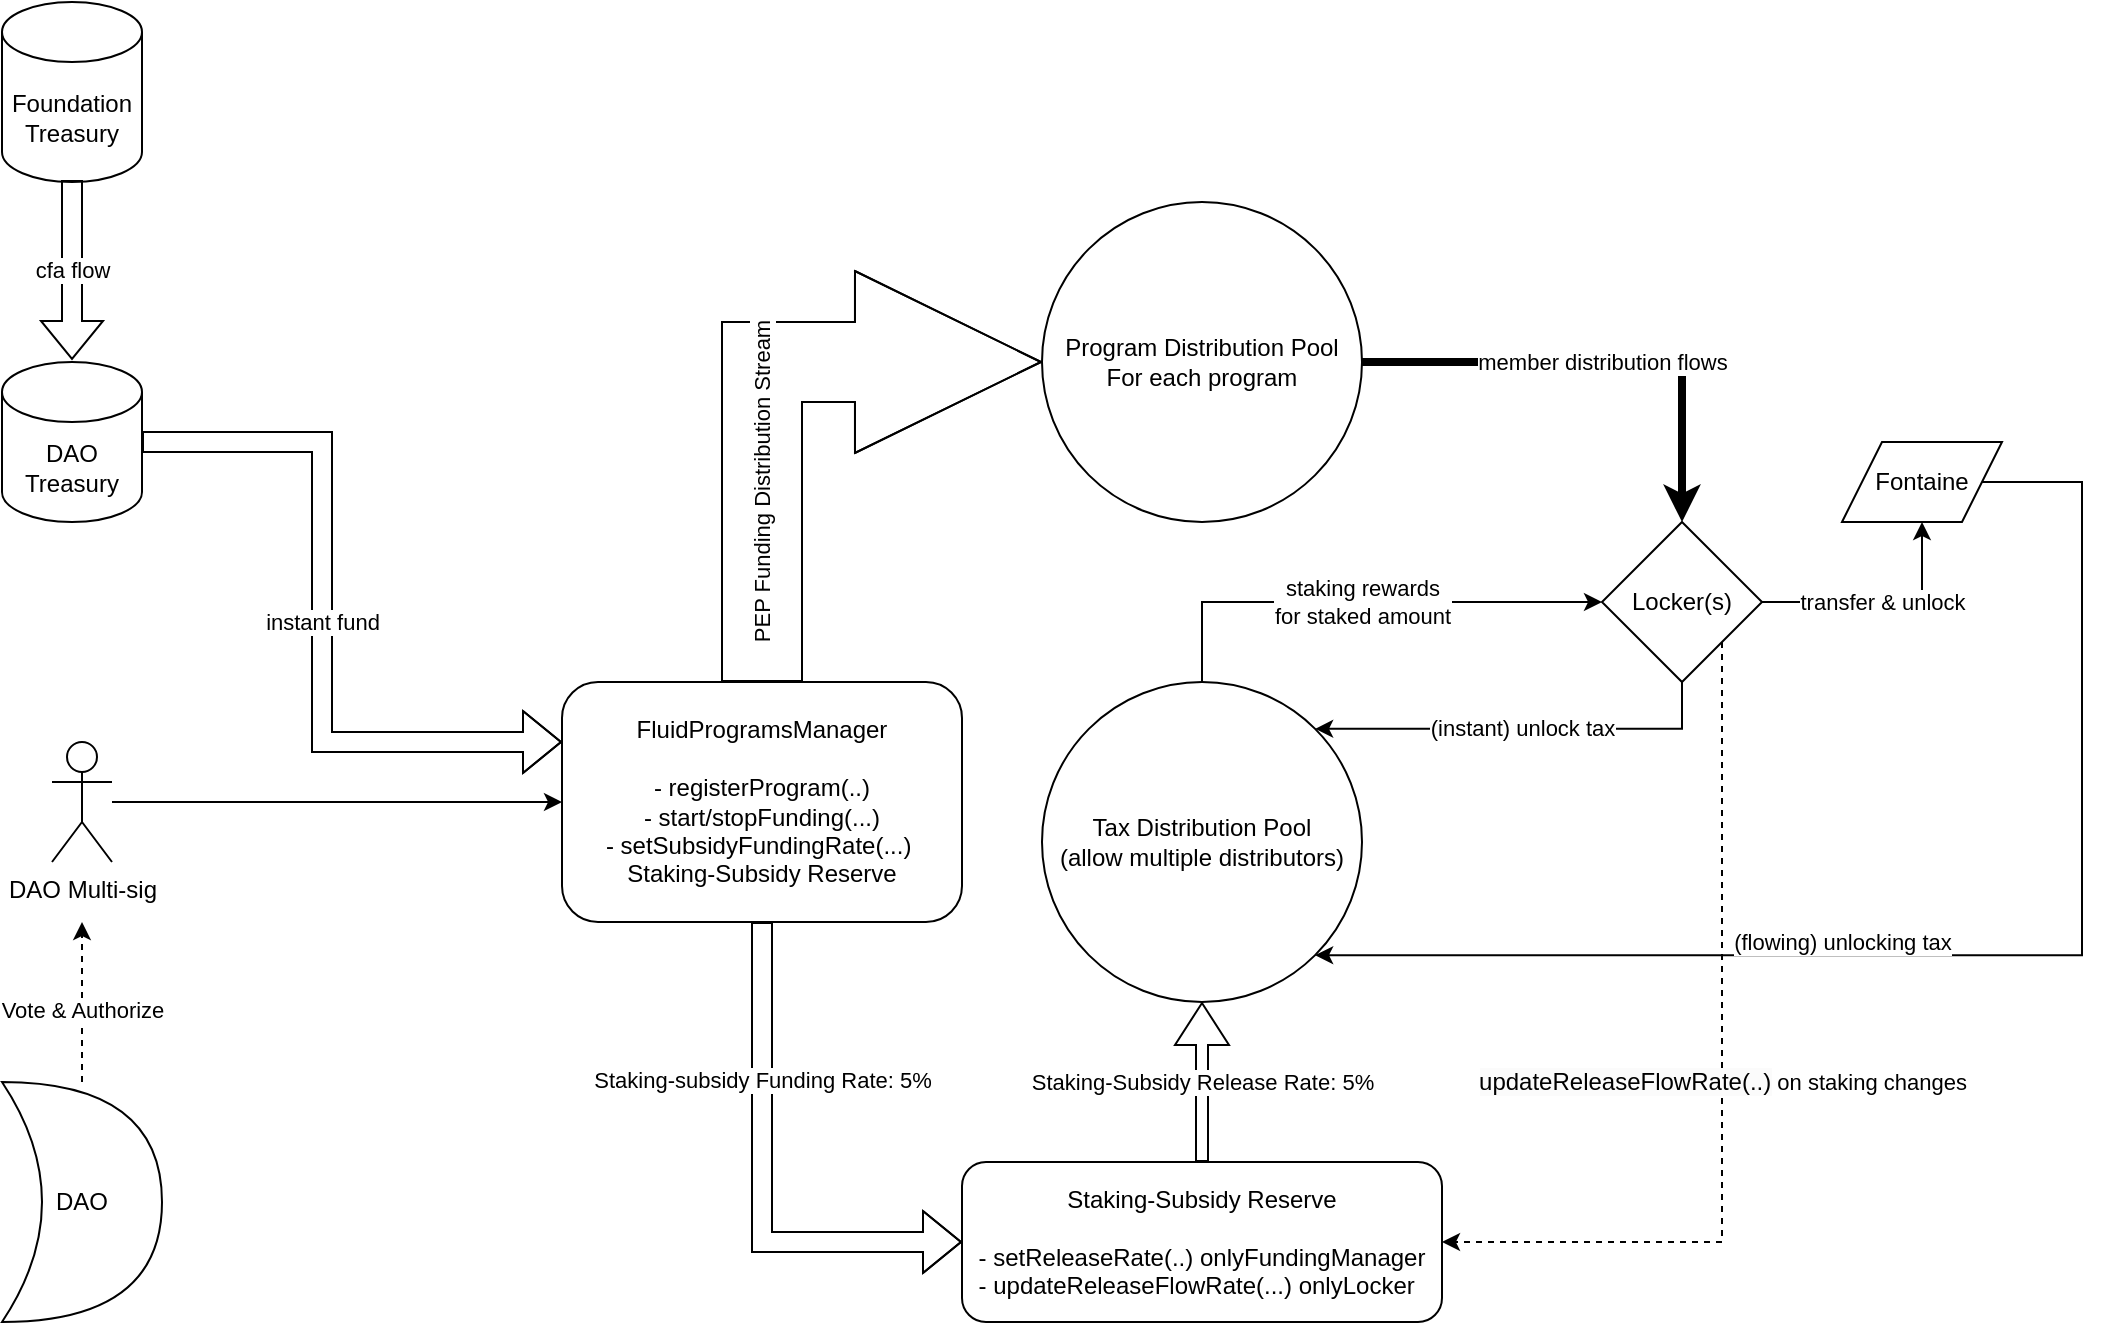 <mxfile>
    <diagram id="fZaOFZF0WYeOhrvYBxzz" name="System View">
        <mxGraphModel dx="1023" dy="729" grid="1" gridSize="10" guides="1" tooltips="1" connect="1" arrows="1" fold="1" page="1" pageScale="1" pageWidth="1169" pageHeight="827" math="0" shadow="0">
            <root>
                <mxCell id="0"/>
                <mxCell id="1" parent="0"/>
                <mxCell id="MLglsYfPj2o7Z06wu8wH-1" value="PEP Funding Distribution Stream" style="shape=flexArrow;endArrow=classic;html=1;rounded=0;width=40;endSize=30.67;endWidth=50;exitX=0.5;exitY=0;exitDx=0;exitDy=0;verticalAlign=middle;horizontal=0;" parent="1" source="MLglsYfPj2o7Z06wu8wH-15" edge="1">
                    <mxGeometry x="-0.333" width="50" height="50" relative="1" as="geometry">
                        <mxPoint x="320" y="200" as="sourcePoint"/>
                        <mxPoint x="600" y="200" as="targetPoint"/>
                        <Array as="points">
                            <mxPoint x="460" y="200"/>
                        </Array>
                        <mxPoint as="offset"/>
                    </mxGeometry>
                </mxCell>
                <mxCell id="MLglsYfPj2o7Z06wu8wH-2" value="member distribution flows" style="edgeStyle=orthogonalEdgeStyle;rounded=0;orthogonalLoop=1;jettySize=auto;html=1;entryX=0.5;entryY=0;entryDx=0;entryDy=0;exitX=1;exitY=0.5;exitDx=0;exitDy=0;strokeWidth=4;strokeColor=default;" parent="1" source="MLglsYfPj2o7Z06wu8wH-3" target="MLglsYfPj2o7Z06wu8wH-7" edge="1">
                    <mxGeometry relative="1" as="geometry"/>
                </mxCell>
                <mxCell id="MLglsYfPj2o7Z06wu8wH-3" value="Program Distribution Pool&lt;br&gt;For each program" style="ellipse;whiteSpace=wrap;html=1;" parent="1" vertex="1">
                    <mxGeometry x="600" y="120" width="160" height="160" as="geometry"/>
                </mxCell>
                <mxCell id="MLglsYfPj2o7Z06wu8wH-4" value="(instant) unlock tax" style="edgeStyle=orthogonalEdgeStyle;rounded=0;orthogonalLoop=1;jettySize=auto;html=1;entryX=1;entryY=0;entryDx=0;entryDy=0;exitX=0.5;exitY=1;exitDx=0;exitDy=0;" parent="1" source="MLglsYfPj2o7Z06wu8wH-7" target="MLglsYfPj2o7Z06wu8wH-9" edge="1">
                    <mxGeometry relative="1" as="geometry"/>
                </mxCell>
                <mxCell id="MLglsYfPj2o7Z06wu8wH-5" value="&lt;span style=&quot;font-size: 12px; text-align: left; text-wrap: wrap; background-color: rgb(251, 251, 251);&quot;&gt;updateReleaseFlowRate(..)&lt;/span&gt;&amp;nbsp;on staking changes" style="edgeStyle=orthogonalEdgeStyle;rounded=0;orthogonalLoop=1;jettySize=auto;html=1;entryX=1;entryY=0.5;entryDx=0;entryDy=0;dashed=1;exitX=1;exitY=1;exitDx=0;exitDy=0;" parent="1" source="MLglsYfPj2o7Z06wu8wH-7" target="MLglsYfPj2o7Z06wu8wH-13" edge="1">
                    <mxGeometry relative="1" as="geometry">
                        <Array as="points">
                            <mxPoint x="940" y="640"/>
                        </Array>
                    </mxGeometry>
                </mxCell>
                <mxCell id="MLglsYfPj2o7Z06wu8wH-6" value="transfer &amp;amp; unlock" style="edgeStyle=orthogonalEdgeStyle;rounded=0;orthogonalLoop=1;jettySize=auto;html=1;entryX=0.5;entryY=1;entryDx=0;entryDy=0;" parent="1" source="MLglsYfPj2o7Z06wu8wH-7" target="MLglsYfPj2o7Z06wu8wH-11" edge="1">
                    <mxGeometry relative="1" as="geometry"/>
                </mxCell>
                <mxCell id="MLglsYfPj2o7Z06wu8wH-7" value="Locker(s)" style="rhombus;whiteSpace=wrap;html=1;" parent="1" vertex="1">
                    <mxGeometry x="880" y="280" width="80" height="80" as="geometry"/>
                </mxCell>
                <mxCell id="MLglsYfPj2o7Z06wu8wH-8" value="staking rewards&lt;br&gt;for staked amount" style="edgeStyle=orthogonalEdgeStyle;rounded=0;orthogonalLoop=1;jettySize=auto;html=1;entryX=0;entryY=0.5;entryDx=0;entryDy=0;exitX=0.5;exitY=0;exitDx=0;exitDy=0;" parent="1" source="MLglsYfPj2o7Z06wu8wH-9" target="MLglsYfPj2o7Z06wu8wH-7" edge="1">
                    <mxGeometry relative="1" as="geometry">
                        <mxPoint x="680" y="350" as="sourcePoint"/>
                    </mxGeometry>
                </mxCell>
                <mxCell id="MLglsYfPj2o7Z06wu8wH-9" value="Tax Distribution Pool&lt;br&gt;(allow multiple distributors)" style="ellipse;whiteSpace=wrap;html=1;" parent="1" vertex="1">
                    <mxGeometry x="600" y="360" width="160" height="160" as="geometry"/>
                </mxCell>
                <mxCell id="MLglsYfPj2o7Z06wu8wH-10" value="(flowing) unlocking tax" style="edgeStyle=orthogonalEdgeStyle;rounded=0;orthogonalLoop=1;jettySize=auto;html=1;entryX=1;entryY=1;entryDx=0;entryDy=0;exitX=1;exitY=0.5;exitDx=0;exitDy=0;" parent="1" source="MLglsYfPj2o7Z06wu8wH-11" target="MLglsYfPj2o7Z06wu8wH-9" edge="1">
                    <mxGeometry x="0.214" y="-7" relative="1" as="geometry">
                        <mxPoint x="1070" y="290" as="sourcePoint"/>
                        <mxPoint x="755.04" y="492.08" as="targetPoint"/>
                        <Array as="points">
                            <mxPoint x="1120" y="260"/>
                            <mxPoint x="1120" y="497"/>
                        </Array>
                        <mxPoint as="offset"/>
                    </mxGeometry>
                </mxCell>
                <mxCell id="MLglsYfPj2o7Z06wu8wH-11" value="Fontaine" style="shape=parallelogram;perimeter=parallelogramPerimeter;whiteSpace=wrap;html=1;fixedSize=1;" parent="1" vertex="1">
                    <mxGeometry x="1000" y="240" width="80" height="40" as="geometry"/>
                </mxCell>
                <mxCell id="MLglsYfPj2o7Z06wu8wH-12" value="Staking-subsidy Funding Rate: 5%" style="shape=flexArrow;endArrow=classic;html=1;rounded=0;entryX=0;entryY=0.5;entryDx=0;entryDy=0;exitX=0.5;exitY=1;exitDx=0;exitDy=0;" parent="1" source="MLglsYfPj2o7Z06wu8wH-15" target="MLglsYfPj2o7Z06wu8wH-13" edge="1">
                    <mxGeometry x="-0.392" width="50" height="50" relative="1" as="geometry">
                        <mxPoint x="340" y="460" as="sourcePoint"/>
                        <mxPoint x="510" y="570" as="targetPoint"/>
                        <Array as="points">
                            <mxPoint x="460" y="640"/>
                        </Array>
                        <mxPoint as="offset"/>
                    </mxGeometry>
                </mxCell>
                <mxCell id="MLglsYfPj2o7Z06wu8wH-13" value="Staking-Subsidy Reserve&lt;br&gt;&lt;br&gt;&lt;div style=&quot;text-align: left;&quot;&gt;- setReleaseRate(..) onlyFundingManager&lt;/div&gt;&lt;div style=&quot;text-align: left;&quot;&gt;- updateReleaseFlowRate(...) onlyLocker&lt;/div&gt;" style="rounded=1;whiteSpace=wrap;html=1;" parent="1" vertex="1">
                    <mxGeometry x="560" y="600" width="240" height="80" as="geometry"/>
                </mxCell>
                <mxCell id="MLglsYfPj2o7Z06wu8wH-14" value="Staking-Subsidy Release Rate: 5%" style="shape=flexArrow;endArrow=classic;html=1;rounded=0;entryX=0.5;entryY=1;entryDx=0;entryDy=0;exitX=0.5;exitY=0;exitDx=0;exitDy=0;width=6;endSize=6.67;" parent="1" source="MLglsYfPj2o7Z06wu8wH-13" target="MLglsYfPj2o7Z06wu8wH-9" edge="1">
                    <mxGeometry width="50" height="50" relative="1" as="geometry">
                        <mxPoint x="660" y="590" as="sourcePoint"/>
                        <mxPoint x="710" y="540" as="targetPoint"/>
                        <mxPoint as="offset"/>
                    </mxGeometry>
                </mxCell>
                <mxCell id="MLglsYfPj2o7Z06wu8wH-15" value="FluidProgramsManager&lt;br&gt;&lt;br&gt;- registerProgram(..)&lt;br&gt;- start/stopFunding(...)&lt;div&gt;- setSubsidyFundingRate(...)&amp;nbsp;&lt;br&gt;&lt;div&gt;Staking-Subsidy Reserve&lt;/div&gt;&lt;/div&gt;" style="rounded=1;whiteSpace=wrap;html=1;" parent="1" vertex="1">
                    <mxGeometry x="360" y="360" width="200" height="120" as="geometry"/>
                </mxCell>
                <mxCell id="MLglsYfPj2o7Z06wu8wH-16" value="instant fund" style="shape=flexArrow;endArrow=classic;html=1;rounded=0;entryX=0;entryY=0.25;entryDx=0;entryDy=0;exitX=1;exitY=0.5;exitDx=0;exitDy=0;exitPerimeter=0;" parent="1" source="MLglsYfPj2o7Z06wu8wH-19" target="MLglsYfPj2o7Z06wu8wH-15" edge="1">
                    <mxGeometry width="50" height="50" relative="1" as="geometry">
                        <mxPoint x="170" y="260" as="sourcePoint"/>
                        <mxPoint x="250" y="420" as="targetPoint"/>
                        <Array as="points">
                            <mxPoint x="240" y="240"/>
                            <mxPoint x="240" y="390"/>
                        </Array>
                        <mxPoint as="offset"/>
                    </mxGeometry>
                </mxCell>
                <mxCell id="MLglsYfPj2o7Z06wu8wH-17" style="edgeStyle=orthogonalEdgeStyle;rounded=0;orthogonalLoop=1;jettySize=auto;html=1;entryX=0;entryY=0.5;entryDx=0;entryDy=0;" parent="1" source="MLglsYfPj2o7Z06wu8wH-18" target="MLglsYfPj2o7Z06wu8wH-15" edge="1">
                    <mxGeometry relative="1" as="geometry"/>
                </mxCell>
                <mxCell id="MLglsYfPj2o7Z06wu8wH-18" value="DAO Multi-sig" style="shape=umlActor;verticalLabelPosition=bottom;verticalAlign=top;html=1;outlineConnect=0;" parent="1" vertex="1">
                    <mxGeometry x="105" y="390" width="30" height="60" as="geometry"/>
                </mxCell>
                <mxCell id="MLglsYfPj2o7Z06wu8wH-19" value="DAO Treasury" style="shape=cylinder3;whiteSpace=wrap;html=1;boundedLbl=1;backgroundOutline=1;size=15;fontStyle=0" parent="1" vertex="1">
                    <mxGeometry x="80" y="200" width="70" height="80" as="geometry"/>
                </mxCell>
                <mxCell id="MLglsYfPj2o7Z06wu8wH-20" value="Vote &amp;amp; Authorize" style="edgeStyle=orthogonalEdgeStyle;rounded=0;orthogonalLoop=1;jettySize=auto;html=1;dashed=1;" parent="1" source="MLglsYfPj2o7Z06wu8wH-21" edge="1">
                    <mxGeometry x="-0.091" relative="1" as="geometry">
                        <mxPoint x="120" y="480" as="targetPoint"/>
                        <mxPoint as="offset"/>
                    </mxGeometry>
                </mxCell>
                <mxCell id="MLglsYfPj2o7Z06wu8wH-21" value="DAO" style="shape=xor;whiteSpace=wrap;html=1;" parent="1" vertex="1">
                    <mxGeometry x="80" y="560" width="80" height="120" as="geometry"/>
                </mxCell>
                <mxCell id="2" value="Foundation Treasury" style="shape=cylinder3;whiteSpace=wrap;html=1;boundedLbl=1;backgroundOutline=1;size=15;" vertex="1" parent="1">
                    <mxGeometry x="80" y="20" width="70" height="90" as="geometry"/>
                </mxCell>
                <mxCell id="3" value="cfa flow" style="shape=flexArrow;endArrow=classic;html=1;rounded=0;entryX=0.5;entryY=0;entryDx=0;entryDy=0;exitX=0.5;exitY=1;exitDx=0;exitDy=0;exitPerimeter=0;entryPerimeter=0;" edge="1" parent="1">
                    <mxGeometry width="50" height="50" relative="1" as="geometry">
                        <mxPoint x="115" y="109" as="sourcePoint"/>
                        <mxPoint x="115" y="199" as="targetPoint"/>
                    </mxGeometry>
                </mxCell>
            </root>
        </mxGraphModel>
    </diagram>
</mxfile>